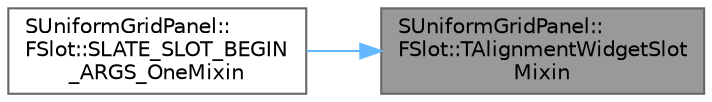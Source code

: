 digraph "SUniformGridPanel::FSlot::TAlignmentWidgetSlotMixin"
{
 // INTERACTIVE_SVG=YES
 // LATEX_PDF_SIZE
  bgcolor="transparent";
  edge [fontname=Helvetica,fontsize=10,labelfontname=Helvetica,labelfontsize=10];
  node [fontname=Helvetica,fontsize=10,shape=box,height=0.2,width=0.4];
  rankdir="RL";
  Node1 [id="Node000001",label="SUniformGridPanel::\lFSlot::TAlignmentWidgetSlot\lMixin",height=0.2,width=0.4,color="gray40", fillcolor="grey60", style="filled", fontcolor="black",tooltip=" "];
  Node1 -> Node2 [id="edge1_Node000001_Node000002",dir="back",color="steelblue1",style="solid",tooltip=" "];
  Node2 [id="Node000002",label="SUniformGridPanel::\lFSlot::SLATE_SLOT_BEGIN\l_ARGS_OneMixin",height=0.2,width=0.4,color="grey40", fillcolor="white", style="filled",URL="$dc/d9c/structSUniformGridPanel_1_1FSlot.html#ab672833456d3a6becb8332279a28fec9",tooltip=" "];
}
